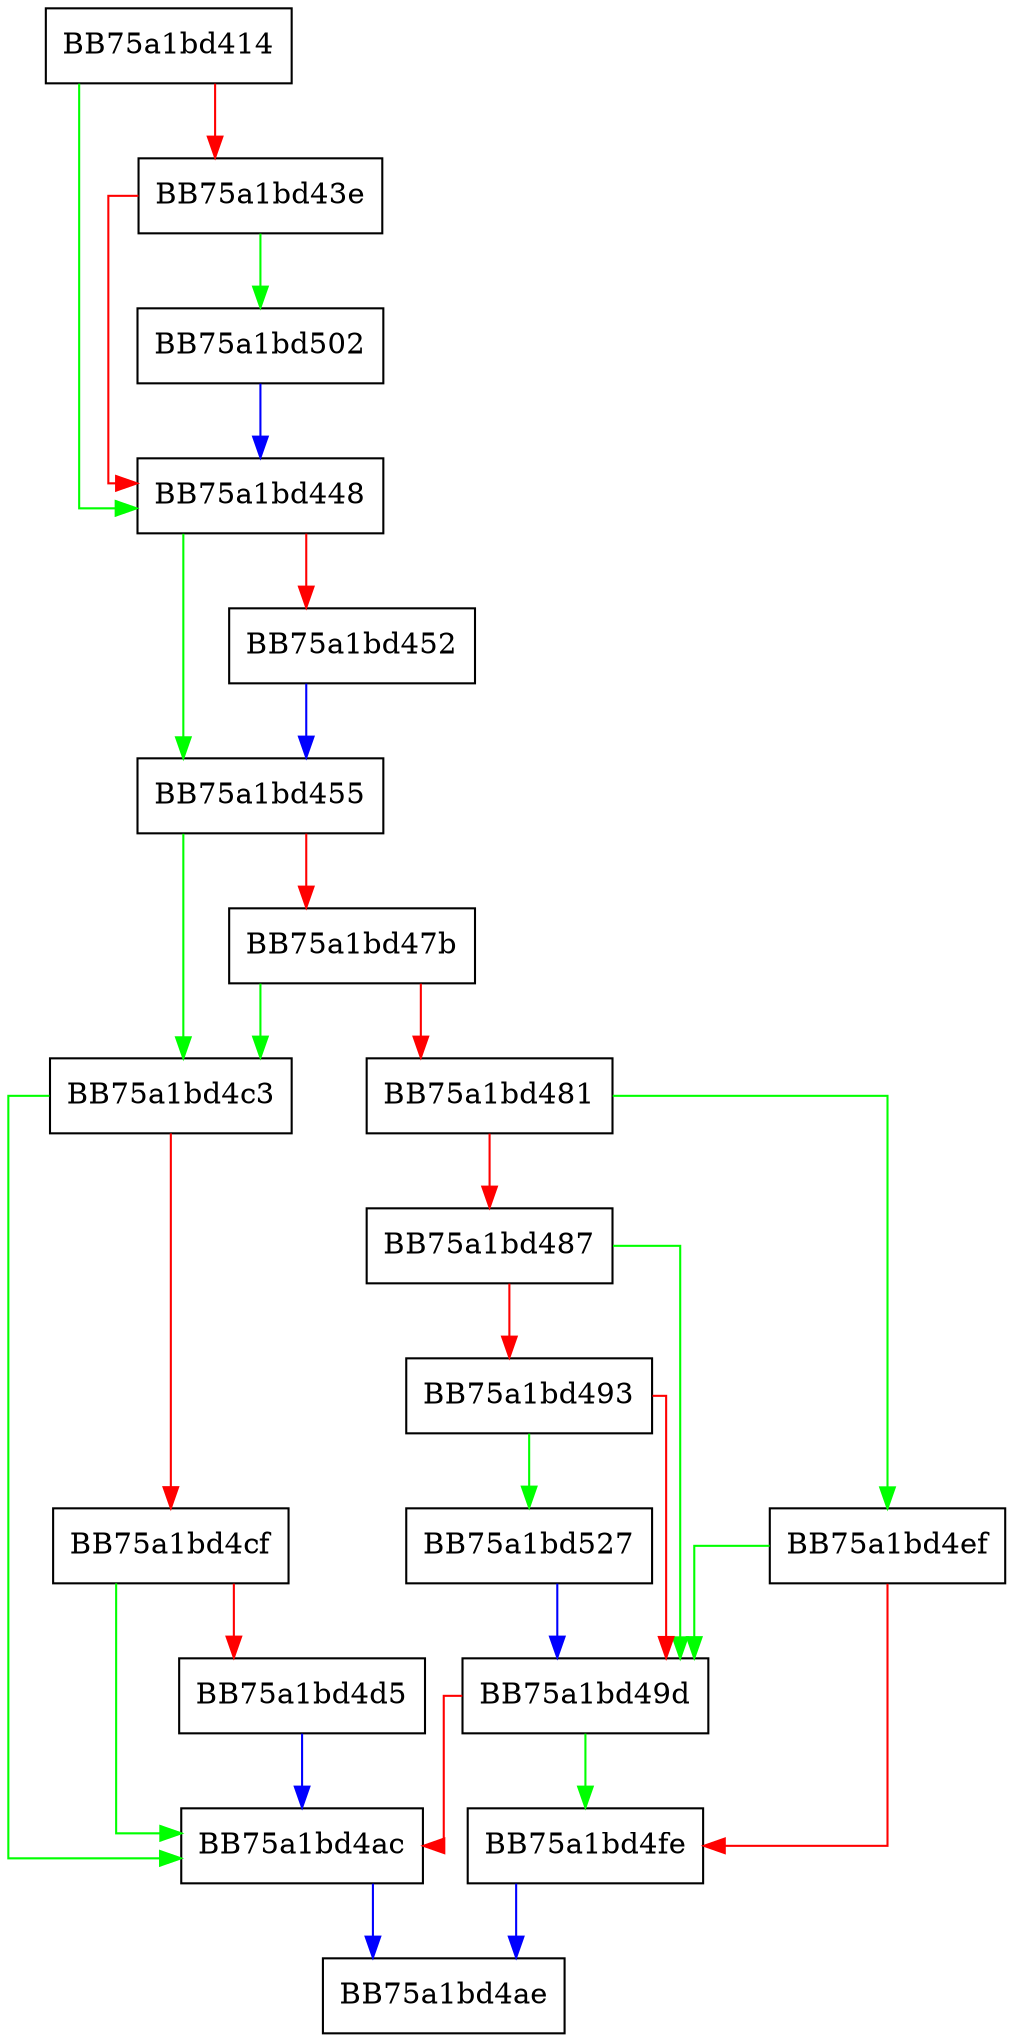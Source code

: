 digraph scanmethod_callback {
  node [shape="box"];
  graph [splines=ortho];
  BB75a1bd414 -> BB75a1bd448 [color="green"];
  BB75a1bd414 -> BB75a1bd43e [color="red"];
  BB75a1bd43e -> BB75a1bd502 [color="green"];
  BB75a1bd43e -> BB75a1bd448 [color="red"];
  BB75a1bd448 -> BB75a1bd455 [color="green"];
  BB75a1bd448 -> BB75a1bd452 [color="red"];
  BB75a1bd452 -> BB75a1bd455 [color="blue"];
  BB75a1bd455 -> BB75a1bd4c3 [color="green"];
  BB75a1bd455 -> BB75a1bd47b [color="red"];
  BB75a1bd47b -> BB75a1bd4c3 [color="green"];
  BB75a1bd47b -> BB75a1bd481 [color="red"];
  BB75a1bd481 -> BB75a1bd4ef [color="green"];
  BB75a1bd481 -> BB75a1bd487 [color="red"];
  BB75a1bd487 -> BB75a1bd49d [color="green"];
  BB75a1bd487 -> BB75a1bd493 [color="red"];
  BB75a1bd493 -> BB75a1bd527 [color="green"];
  BB75a1bd493 -> BB75a1bd49d [color="red"];
  BB75a1bd49d -> BB75a1bd4fe [color="green"];
  BB75a1bd49d -> BB75a1bd4ac [color="red"];
  BB75a1bd4ac -> BB75a1bd4ae [color="blue"];
  BB75a1bd4c3 -> BB75a1bd4ac [color="green"];
  BB75a1bd4c3 -> BB75a1bd4cf [color="red"];
  BB75a1bd4cf -> BB75a1bd4ac [color="green"];
  BB75a1bd4cf -> BB75a1bd4d5 [color="red"];
  BB75a1bd4d5 -> BB75a1bd4ac [color="blue"];
  BB75a1bd4ef -> BB75a1bd49d [color="green"];
  BB75a1bd4ef -> BB75a1bd4fe [color="red"];
  BB75a1bd4fe -> BB75a1bd4ae [color="blue"];
  BB75a1bd502 -> BB75a1bd448 [color="blue"];
  BB75a1bd527 -> BB75a1bd49d [color="blue"];
}